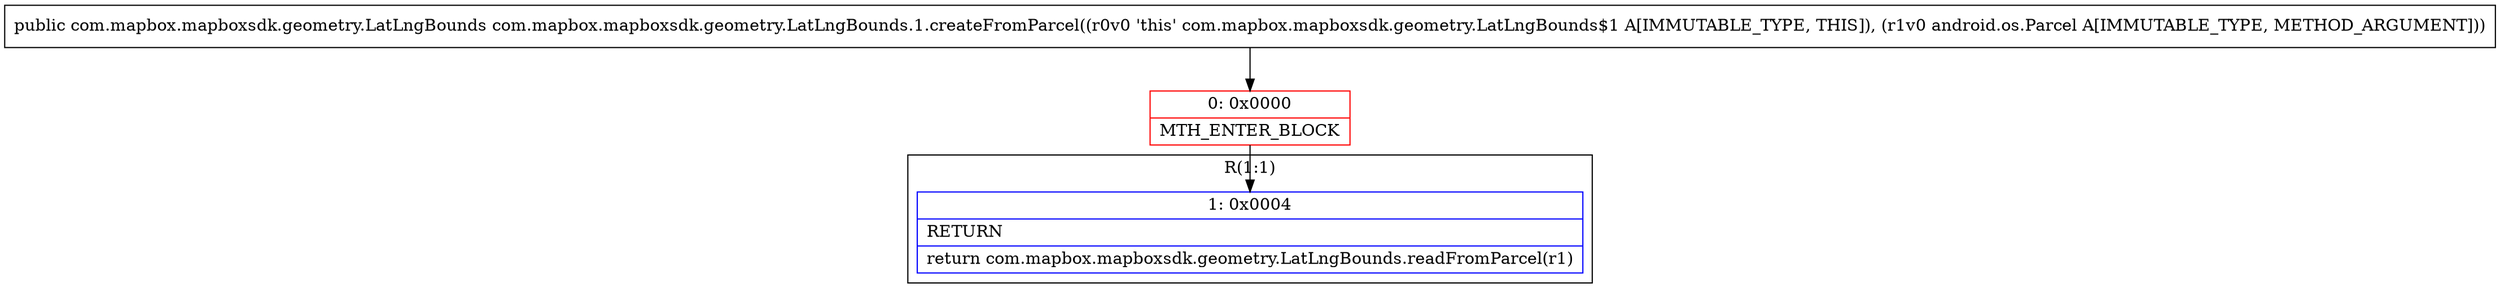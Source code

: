 digraph "CFG forcom.mapbox.mapboxsdk.geometry.LatLngBounds.1.createFromParcel(Landroid\/os\/Parcel;)Lcom\/mapbox\/mapboxsdk\/geometry\/LatLngBounds;" {
subgraph cluster_Region_525597017 {
label = "R(1:1)";
node [shape=record,color=blue];
Node_1 [shape=record,label="{1\:\ 0x0004|RETURN\l|return com.mapbox.mapboxsdk.geometry.LatLngBounds.readFromParcel(r1)\l}"];
}
Node_0 [shape=record,color=red,label="{0\:\ 0x0000|MTH_ENTER_BLOCK\l}"];
MethodNode[shape=record,label="{public com.mapbox.mapboxsdk.geometry.LatLngBounds com.mapbox.mapboxsdk.geometry.LatLngBounds.1.createFromParcel((r0v0 'this' com.mapbox.mapboxsdk.geometry.LatLngBounds$1 A[IMMUTABLE_TYPE, THIS]), (r1v0 android.os.Parcel A[IMMUTABLE_TYPE, METHOD_ARGUMENT])) }"];
MethodNode -> Node_0;
Node_0 -> Node_1;
}

